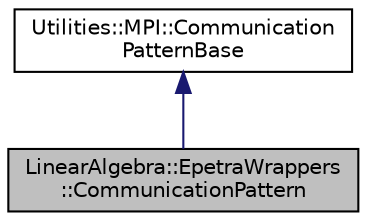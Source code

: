 digraph "LinearAlgebra::EpetraWrappers::CommunicationPattern"
{
 // LATEX_PDF_SIZE
  edge [fontname="Helvetica",fontsize="10",labelfontname="Helvetica",labelfontsize="10"];
  node [fontname="Helvetica",fontsize="10",shape=record];
  Node1 [label="LinearAlgebra::EpetraWrappers\l::CommunicationPattern",height=0.2,width=0.4,color="black", fillcolor="grey75", style="filled", fontcolor="black",tooltip=" "];
  Node2 -> Node1 [dir="back",color="midnightblue",fontsize="10",style="solid",fontname="Helvetica"];
  Node2 [label="Utilities::MPI::Communication\lPatternBase",height=0.2,width=0.4,color="black", fillcolor="white", style="filled",URL="$classUtilities_1_1MPI_1_1CommunicationPatternBase.html",tooltip=" "];
}

